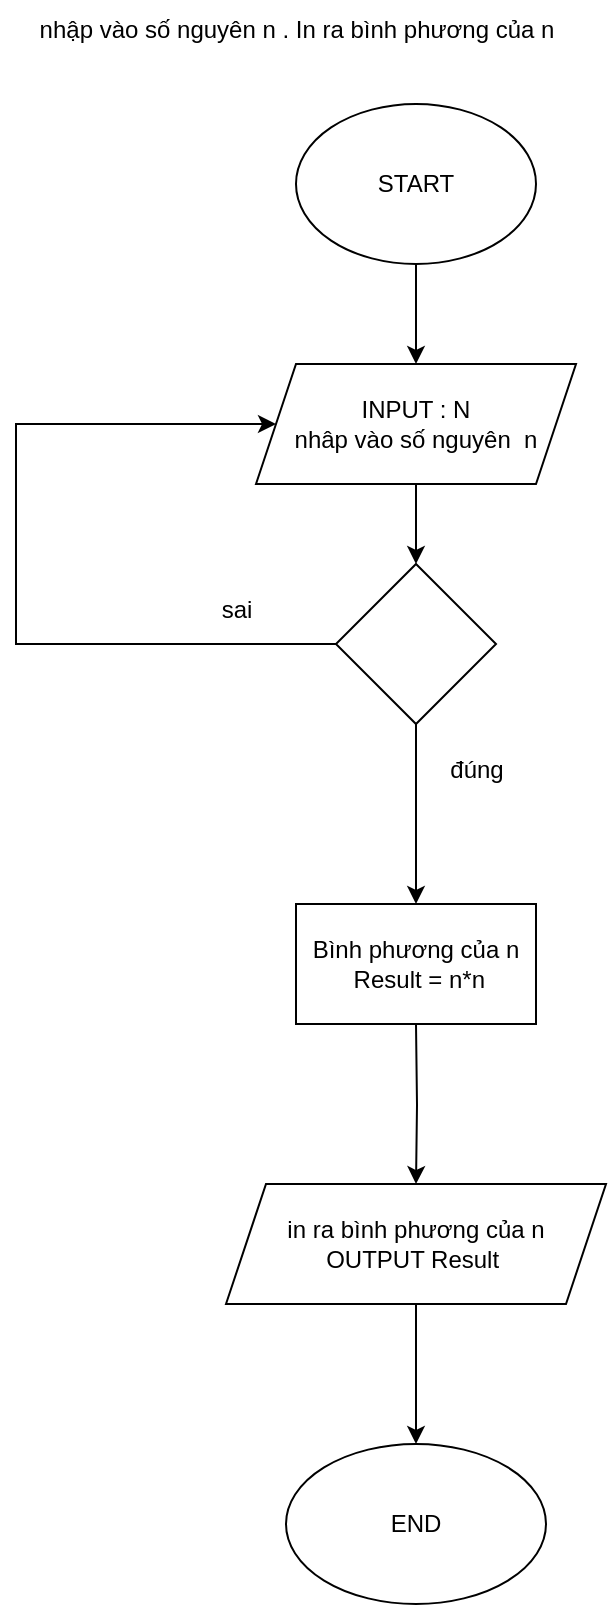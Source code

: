 <mxfile version="24.2.5" type="device" pages="2">
  <diagram name="Trang-1" id="r7T-Vs9Ty1aBsEPA5Zrr">
    <mxGraphModel dx="1180" dy="521" grid="1" gridSize="10" guides="1" tooltips="1" connect="1" arrows="1" fold="1" page="1" pageScale="1" pageWidth="827" pageHeight="1169" math="0" shadow="0">
      <root>
        <mxCell id="0" />
        <mxCell id="1" parent="0" />
        <mxCell id="Wa-pkPSCrVg0tvHGqgF5-3" value="" style="edgeStyle=orthogonalEdgeStyle;rounded=0;orthogonalLoop=1;jettySize=auto;html=1;" edge="1" parent="1" source="Wa-pkPSCrVg0tvHGqgF5-1" target="Wa-pkPSCrVg0tvHGqgF5-2">
          <mxGeometry relative="1" as="geometry" />
        </mxCell>
        <mxCell id="Wa-pkPSCrVg0tvHGqgF5-1" value="START" style="ellipse;whiteSpace=wrap;html=1;" vertex="1" parent="1">
          <mxGeometry x="320" y="60" width="120" height="80" as="geometry" />
        </mxCell>
        <mxCell id="Wa-pkPSCrVg0tvHGqgF5-5" value="" style="edgeStyle=orthogonalEdgeStyle;rounded=0;orthogonalLoop=1;jettySize=auto;html=1;" edge="1" parent="1" source="Wa-pkPSCrVg0tvHGqgF5-2" target="Wa-pkPSCrVg0tvHGqgF5-4">
          <mxGeometry relative="1" as="geometry" />
        </mxCell>
        <mxCell id="Wa-pkPSCrVg0tvHGqgF5-2" value="&lt;div&gt;INPUT : N&lt;/div&gt;nhâp vào số nguyên&amp;nbsp; n" style="shape=parallelogram;perimeter=parallelogramPerimeter;whiteSpace=wrap;html=1;fixedSize=1;" vertex="1" parent="1">
          <mxGeometry x="300" y="190" width="160" height="60" as="geometry" />
        </mxCell>
        <mxCell id="Wa-pkPSCrVg0tvHGqgF5-10" value="" style="edgeStyle=orthogonalEdgeStyle;rounded=0;orthogonalLoop=1;jettySize=auto;html=1;" edge="1" parent="1" source="Wa-pkPSCrVg0tvHGqgF5-4">
          <mxGeometry relative="1" as="geometry">
            <mxPoint x="380" y="460" as="targetPoint" />
          </mxGeometry>
        </mxCell>
        <mxCell id="Wa-pkPSCrVg0tvHGqgF5-4" value="" style="rhombus;whiteSpace=wrap;html=1;" vertex="1" parent="1">
          <mxGeometry x="340" y="290" width="80" height="80" as="geometry" />
        </mxCell>
        <mxCell id="Wa-pkPSCrVg0tvHGqgF5-6" value="" style="endArrow=classic;html=1;rounded=0;exitX=0;exitY=0.5;exitDx=0;exitDy=0;entryX=0;entryY=0.5;entryDx=0;entryDy=0;" edge="1" parent="1" source="Wa-pkPSCrVg0tvHGqgF5-4" target="Wa-pkPSCrVg0tvHGqgF5-2">
          <mxGeometry width="50" height="50" relative="1" as="geometry">
            <mxPoint x="390" y="300" as="sourcePoint" />
            <mxPoint x="440" y="250" as="targetPoint" />
            <Array as="points">
              <mxPoint x="180" y="330" />
              <mxPoint x="180" y="220" />
            </Array>
          </mxGeometry>
        </mxCell>
        <mxCell id="Wa-pkPSCrVg0tvHGqgF5-8" value="sai" style="text;html=1;align=center;verticalAlign=middle;resizable=0;points=[];autosize=1;strokeColor=none;fillColor=none;" vertex="1" parent="1">
          <mxGeometry x="270" y="298" width="40" height="30" as="geometry" />
        </mxCell>
        <mxCell id="Wa-pkPSCrVg0tvHGqgF5-13" value="" style="edgeStyle=orthogonalEdgeStyle;rounded=0;orthogonalLoop=1;jettySize=auto;html=1;" edge="1" parent="1" target="Wa-pkPSCrVg0tvHGqgF5-12">
          <mxGeometry relative="1" as="geometry">
            <mxPoint x="380" y="520" as="sourcePoint" />
          </mxGeometry>
        </mxCell>
        <mxCell id="Wa-pkPSCrVg0tvHGqgF5-15" value="" style="edgeStyle=orthogonalEdgeStyle;rounded=0;orthogonalLoop=1;jettySize=auto;html=1;" edge="1" parent="1" source="Wa-pkPSCrVg0tvHGqgF5-12" target="Wa-pkPSCrVg0tvHGqgF5-14">
          <mxGeometry relative="1" as="geometry" />
        </mxCell>
        <mxCell id="Wa-pkPSCrVg0tvHGqgF5-12" value="in ra&amp;nbsp;&lt;span style=&quot;background-color: initial;&quot;&gt;bình phương của n&lt;/span&gt;&lt;div&gt;&lt;span style=&quot;background-color: initial;&quot;&gt;OUTPUT Result&amp;nbsp;&lt;/span&gt;&lt;/div&gt;" style="shape=parallelogram;perimeter=parallelogramPerimeter;whiteSpace=wrap;html=1;fixedSize=1;" vertex="1" parent="1">
          <mxGeometry x="285" y="600" width="190" height="60" as="geometry" />
        </mxCell>
        <mxCell id="Wa-pkPSCrVg0tvHGqgF5-14" value="END" style="ellipse;whiteSpace=wrap;html=1;" vertex="1" parent="1">
          <mxGeometry x="315" y="730" width="130" height="80" as="geometry" />
        </mxCell>
        <mxCell id="Wa-pkPSCrVg0tvHGqgF5-16" value="đúng" style="text;html=1;align=center;verticalAlign=middle;resizable=0;points=[];autosize=1;strokeColor=none;fillColor=none;" vertex="1" parent="1">
          <mxGeometry x="385" y="378" width="50" height="30" as="geometry" />
        </mxCell>
        <mxCell id="Wa-pkPSCrVg0tvHGqgF5-17" value="nhập vào số nguyên n . In ra bình phương của n" style="text;html=1;align=center;verticalAlign=middle;resizable=0;points=[];autosize=1;strokeColor=none;fillColor=none;" vertex="1" parent="1">
          <mxGeometry x="180" y="8" width="280" height="30" as="geometry" />
        </mxCell>
        <mxCell id="Wa-pkPSCrVg0tvHGqgF5-18" value="Bình phương của n&lt;div&gt;&amp;nbsp;Result = n*n&lt;/div&gt;" style="rounded=0;whiteSpace=wrap;html=1;" vertex="1" parent="1">
          <mxGeometry x="320" y="460" width="120" height="60" as="geometry" />
        </mxCell>
      </root>
    </mxGraphModel>
  </diagram>
  <diagram id="2cM2DSdsJ9CyT6U7arT6" name="Trang-2">
    <mxGraphModel dx="1429" dy="716" grid="1" gridSize="10" guides="1" tooltips="1" connect="1" arrows="1" fold="1" page="1" pageScale="1" pageWidth="827" pageHeight="1169" math="0" shadow="0">
      <root>
        <mxCell id="0" />
        <mxCell id="1" parent="0" />
        <mxCell id="3ym8-6b2bOFY1OxOCk2U-1" value="" style="edgeStyle=orthogonalEdgeStyle;rounded=0;orthogonalLoop=1;jettySize=auto;html=1;" edge="1" parent="1" source="3ym8-6b2bOFY1OxOCk2U-2" target="3ym8-6b2bOFY1OxOCk2U-4">
          <mxGeometry relative="1" as="geometry" />
        </mxCell>
        <mxCell id="3ym8-6b2bOFY1OxOCk2U-2" value="START" style="ellipse;whiteSpace=wrap;html=1;" vertex="1" parent="1">
          <mxGeometry x="320" y="60" width="120" height="80" as="geometry" />
        </mxCell>
        <mxCell id="3ym8-6b2bOFY1OxOCk2U-3" value="" style="edgeStyle=orthogonalEdgeStyle;rounded=0;orthogonalLoop=1;jettySize=auto;html=1;" edge="1" parent="1" source="3ym8-6b2bOFY1OxOCk2U-4" target="3ym8-6b2bOFY1OxOCk2U-6">
          <mxGeometry relative="1" as="geometry" />
        </mxCell>
        <mxCell id="3ym8-6b2bOFY1OxOCk2U-4" value="&lt;div&gt;INPUT : n,m&lt;/div&gt;nhâp vào chiều dài n&lt;div&gt;nhâp vào chiều rộng m&lt;br&gt;&lt;/div&gt;" style="shape=parallelogram;perimeter=parallelogramPerimeter;whiteSpace=wrap;html=1;fixedSize=1;" vertex="1" parent="1">
          <mxGeometry x="300" y="190" width="160" height="60" as="geometry" />
        </mxCell>
        <mxCell id="3ym8-6b2bOFY1OxOCk2U-5" value="" style="edgeStyle=orthogonalEdgeStyle;rounded=0;orthogonalLoop=1;jettySize=auto;html=1;" edge="1" parent="1" source="3ym8-6b2bOFY1OxOCk2U-6">
          <mxGeometry relative="1" as="geometry">
            <mxPoint x="380" y="460" as="targetPoint" />
          </mxGeometry>
        </mxCell>
        <mxCell id="3ym8-6b2bOFY1OxOCk2U-6" value="" style="rhombus;whiteSpace=wrap;html=1;" vertex="1" parent="1">
          <mxGeometry x="340" y="290" width="80" height="80" as="geometry" />
        </mxCell>
        <mxCell id="3ym8-6b2bOFY1OxOCk2U-7" value="" style="endArrow=classic;html=1;rounded=0;exitX=0;exitY=0.5;exitDx=0;exitDy=0;entryX=0;entryY=0.5;entryDx=0;entryDy=0;" edge="1" parent="1" source="3ym8-6b2bOFY1OxOCk2U-6" target="3ym8-6b2bOFY1OxOCk2U-4">
          <mxGeometry width="50" height="50" relative="1" as="geometry">
            <mxPoint x="390" y="300" as="sourcePoint" />
            <mxPoint x="440" y="250" as="targetPoint" />
            <Array as="points">
              <mxPoint x="180" y="330" />
              <mxPoint x="180" y="220" />
            </Array>
          </mxGeometry>
        </mxCell>
        <mxCell id="3ym8-6b2bOFY1OxOCk2U-8" value="sai" style="text;html=1;align=center;verticalAlign=middle;resizable=0;points=[];autosize=1;strokeColor=none;fillColor=none;" vertex="1" parent="1">
          <mxGeometry x="270" y="298" width="40" height="30" as="geometry" />
        </mxCell>
        <mxCell id="3ym8-6b2bOFY1OxOCk2U-9" value="" style="edgeStyle=orthogonalEdgeStyle;rounded=0;orthogonalLoop=1;jettySize=auto;html=1;" edge="1" parent="1" target="3ym8-6b2bOFY1OxOCk2U-11">
          <mxGeometry relative="1" as="geometry">
            <mxPoint x="380" y="520" as="sourcePoint" />
          </mxGeometry>
        </mxCell>
        <mxCell id="3ym8-6b2bOFY1OxOCk2U-10" value="" style="edgeStyle=orthogonalEdgeStyle;rounded=0;orthogonalLoop=1;jettySize=auto;html=1;" edge="1" parent="1" source="3ym8-6b2bOFY1OxOCk2U-11" target="3ym8-6b2bOFY1OxOCk2U-12">
          <mxGeometry relative="1" as="geometry" />
        </mxCell>
        <mxCell id="3ym8-6b2bOFY1OxOCk2U-11" value="in ra chu vi và diện tích của HCN&lt;div&gt;&lt;span style=&quot;background-color: initial;&quot;&gt;OUTPUT Cvi , DT&lt;/span&gt;&lt;/div&gt;" style="shape=parallelogram;perimeter=parallelogramPerimeter;whiteSpace=wrap;html=1;fixedSize=1;" vertex="1" parent="1">
          <mxGeometry x="285" y="600" width="190" height="60" as="geometry" />
        </mxCell>
        <mxCell id="3ym8-6b2bOFY1OxOCk2U-12" value="END" style="ellipse;whiteSpace=wrap;html=1;" vertex="1" parent="1">
          <mxGeometry x="315" y="730" width="130" height="80" as="geometry" />
        </mxCell>
        <mxCell id="3ym8-6b2bOFY1OxOCk2U-13" value="đúng" style="text;html=1;align=center;verticalAlign=middle;resizable=0;points=[];autosize=1;strokeColor=none;fillColor=none;" vertex="1" parent="1">
          <mxGeometry x="385" y="378" width="50" height="30" as="geometry" />
        </mxCell>
        <mxCell id="3ym8-6b2bOFY1OxOCk2U-14" value="nhập vào chiêu dài và chiểu rộng của hình chữ nhật . In ra chu vi của nó" style="text;html=1;align=center;verticalAlign=middle;resizable=0;points=[];autosize=1;strokeColor=none;fillColor=none;" vertex="1" parent="1">
          <mxGeometry x="115" y="8" width="410" height="30" as="geometry" />
        </mxCell>
        <mxCell id="3ym8-6b2bOFY1OxOCk2U-15" value="&lt;div&gt;chu vi và diện tíchHCN&amp;nbsp;&lt;/div&gt;&lt;div&gt;&amp;nbsp;Cvi = 2*(m+n)&lt;/div&gt;&lt;div&gt;DT = m*n&lt;/div&gt;" style="rounded=0;whiteSpace=wrap;html=1;" vertex="1" parent="1">
          <mxGeometry x="300" y="460" width="160" height="60" as="geometry" />
        </mxCell>
      </root>
    </mxGraphModel>
  </diagram>
</mxfile>
